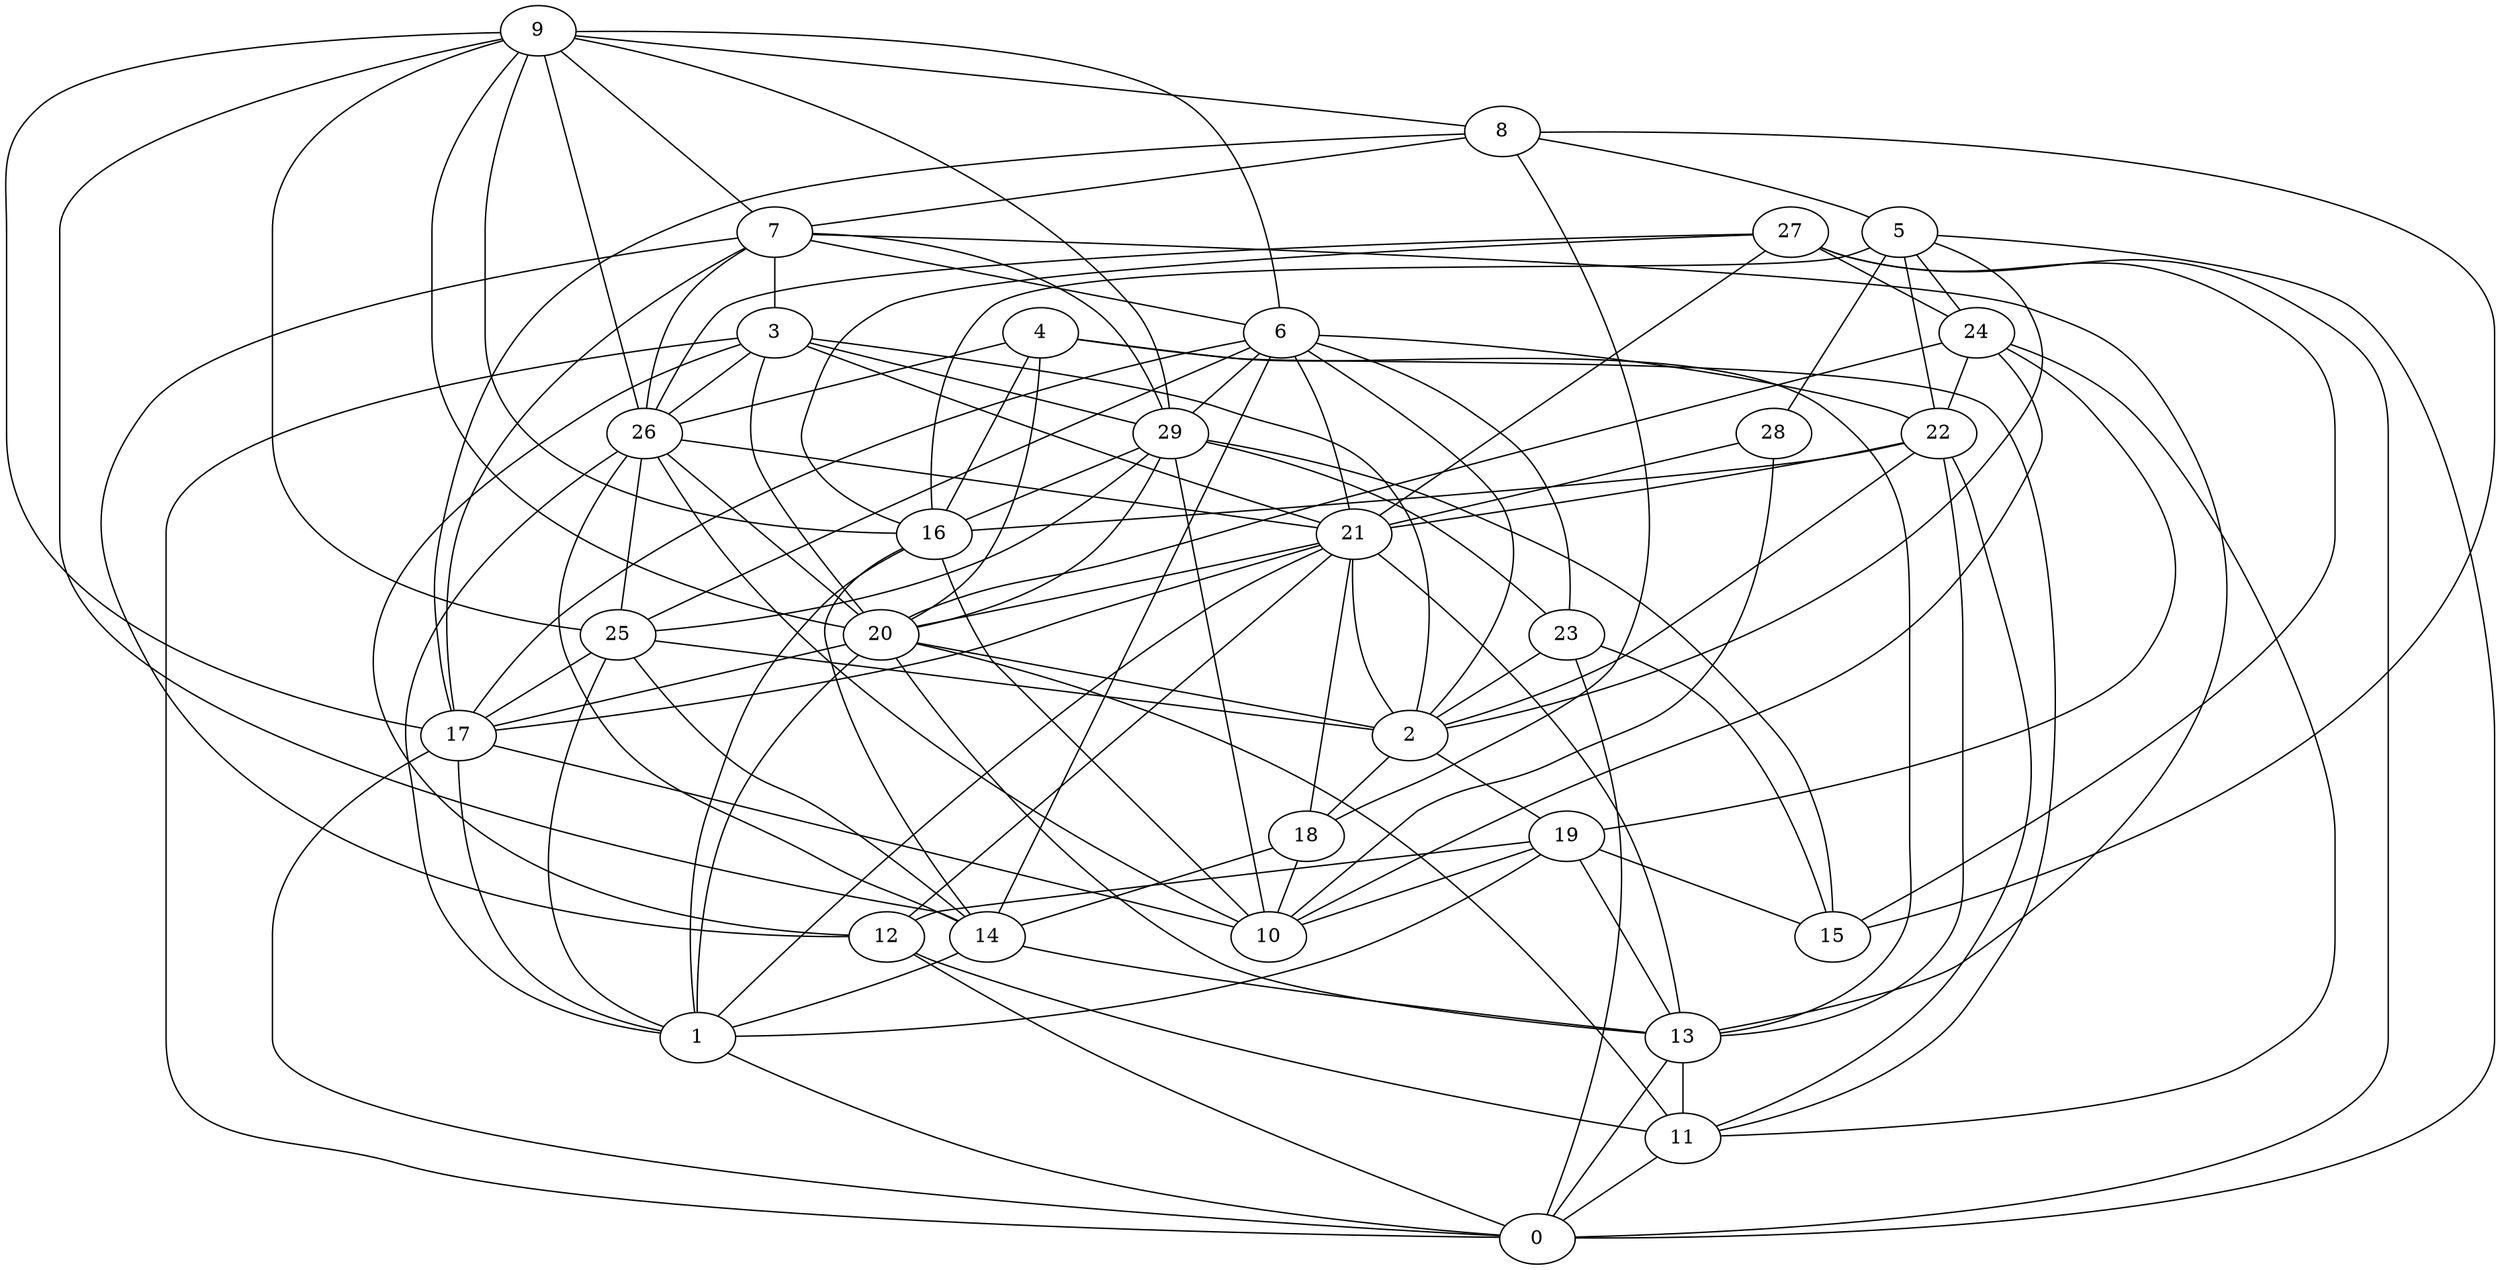 digraph GG_graph {

subgraph G_graph {
edge [color = black]
"20" -> "1" [dir = none]
"13" -> "11" [dir = none]
"29" -> "15" [dir = none]
"19" -> "15" [dir = none]
"19" -> "12" [dir = none]
"28" -> "21" [dir = none]
"9" -> "14" [dir = none]
"9" -> "17" [dir = none]
"9" -> "26" [dir = none]
"17" -> "10" [dir = none]
"12" -> "0" [dir = none]
"6" -> "22" [dir = none]
"3" -> "12" [dir = none]
"3" -> "26" [dir = none]
"3" -> "21" [dir = none]
"21" -> "13" [dir = none]
"21" -> "18" [dir = none]
"21" -> "2" [dir = none]
"23" -> "2" [dir = none]
"26" -> "25" [dir = none]
"26" -> "1" [dir = none]
"8" -> "5" [dir = none]
"8" -> "7" [dir = none]
"7" -> "6" [dir = none]
"7" -> "3" [dir = none]
"27" -> "24" [dir = none]
"5" -> "16" [dir = none]
"24" -> "11" [dir = none]
"4" -> "16" [dir = none]
"27" -> "15" [dir = none]
"9" -> "16" [dir = none]
"6" -> "29" [dir = none]
"16" -> "10" [dir = none]
"29" -> "25" [dir = none]
"19" -> "10" [dir = none]
"3" -> "2" [dir = none]
"4" -> "11" [dir = none]
"13" -> "0" [dir = none]
"6" -> "17" [dir = none]
"6" -> "21" [dir = none]
"27" -> "26" [dir = none]
"23" -> "0" [dir = none]
"7" -> "17" [dir = none]
"18" -> "10" [dir = none]
"18" -> "14" [dir = none]
"25" -> "2" [dir = none]
"12" -> "11" [dir = none]
"21" -> "17" [dir = none]
"9" -> "7" [dir = none]
"20" -> "17" [dir = none]
"22" -> "16" [dir = none]
"2" -> "18" [dir = none]
"26" -> "20" [dir = none]
"22" -> "21" [dir = none]
"22" -> "11" [dir = none]
"4" -> "26" [dir = none]
"5" -> "24" [dir = none]
"6" -> "2" [dir = none]
"3" -> "20" [dir = none]
"17" -> "1" [dir = none]
"14" -> "1" [dir = none]
"20" -> "11" [dir = none]
"27" -> "21" [dir = none]
"8" -> "18" [dir = none]
"29" -> "16" [dir = none]
"22" -> "13" [dir = none]
"5" -> "2" [dir = none]
"27" -> "16" [dir = none]
"29" -> "10" [dir = none]
"24" -> "22" [dir = none]
"20" -> "13" [dir = none]
"17" -> "0" [dir = none]
"21" -> "20" [dir = none]
"3" -> "0" [dir = none]
"11" -> "0" [dir = none]
"9" -> "29" [dir = none]
"24" -> "20" [dir = none]
"16" -> "14" [dir = none]
"7" -> "29" [dir = none]
"21" -> "1" [dir = none]
"16" -> "1" [dir = none]
"5" -> "28" [dir = none]
"19" -> "13" [dir = none]
"9" -> "25" [dir = none]
"9" -> "8" [dir = none]
"26" -> "10" [dir = none]
"24" -> "19" [dir = none]
"25" -> "1" [dir = none]
"21" -> "12" [dir = none]
"4" -> "20" [dir = none]
"26" -> "21" [dir = none]
"1" -> "0" [dir = none]
"5" -> "0" [dir = none]
"25" -> "14" [dir = none]
"29" -> "20" [dir = none]
"27" -> "0" [dir = none]
"6" -> "23" [dir = none]
"28" -> "10" [dir = none]
"8" -> "15" [dir = none]
"6" -> "14" [dir = none]
"22" -> "2" [dir = none]
"19" -> "1" [dir = none]
"7" -> "13" [dir = none]
"9" -> "6" [dir = none]
"14" -> "13" [dir = none]
"2" -> "19" [dir = none]
"7" -> "12" [dir = none]
"20" -> "2" [dir = none]
"26" -> "14" [dir = none]
"7" -> "26" [dir = none]
"8" -> "17" [dir = none]
"24" -> "10" [dir = none]
"25" -> "17" [dir = none]
"5" -> "22" [dir = none]
"4" -> "13" [dir = none]
"23" -> "15" [dir = none]
"3" -> "29" [dir = none]
"29" -> "23" [dir = none]
"9" -> "20" [dir = none]
"6" -> "25" [dir = none]
}

}
